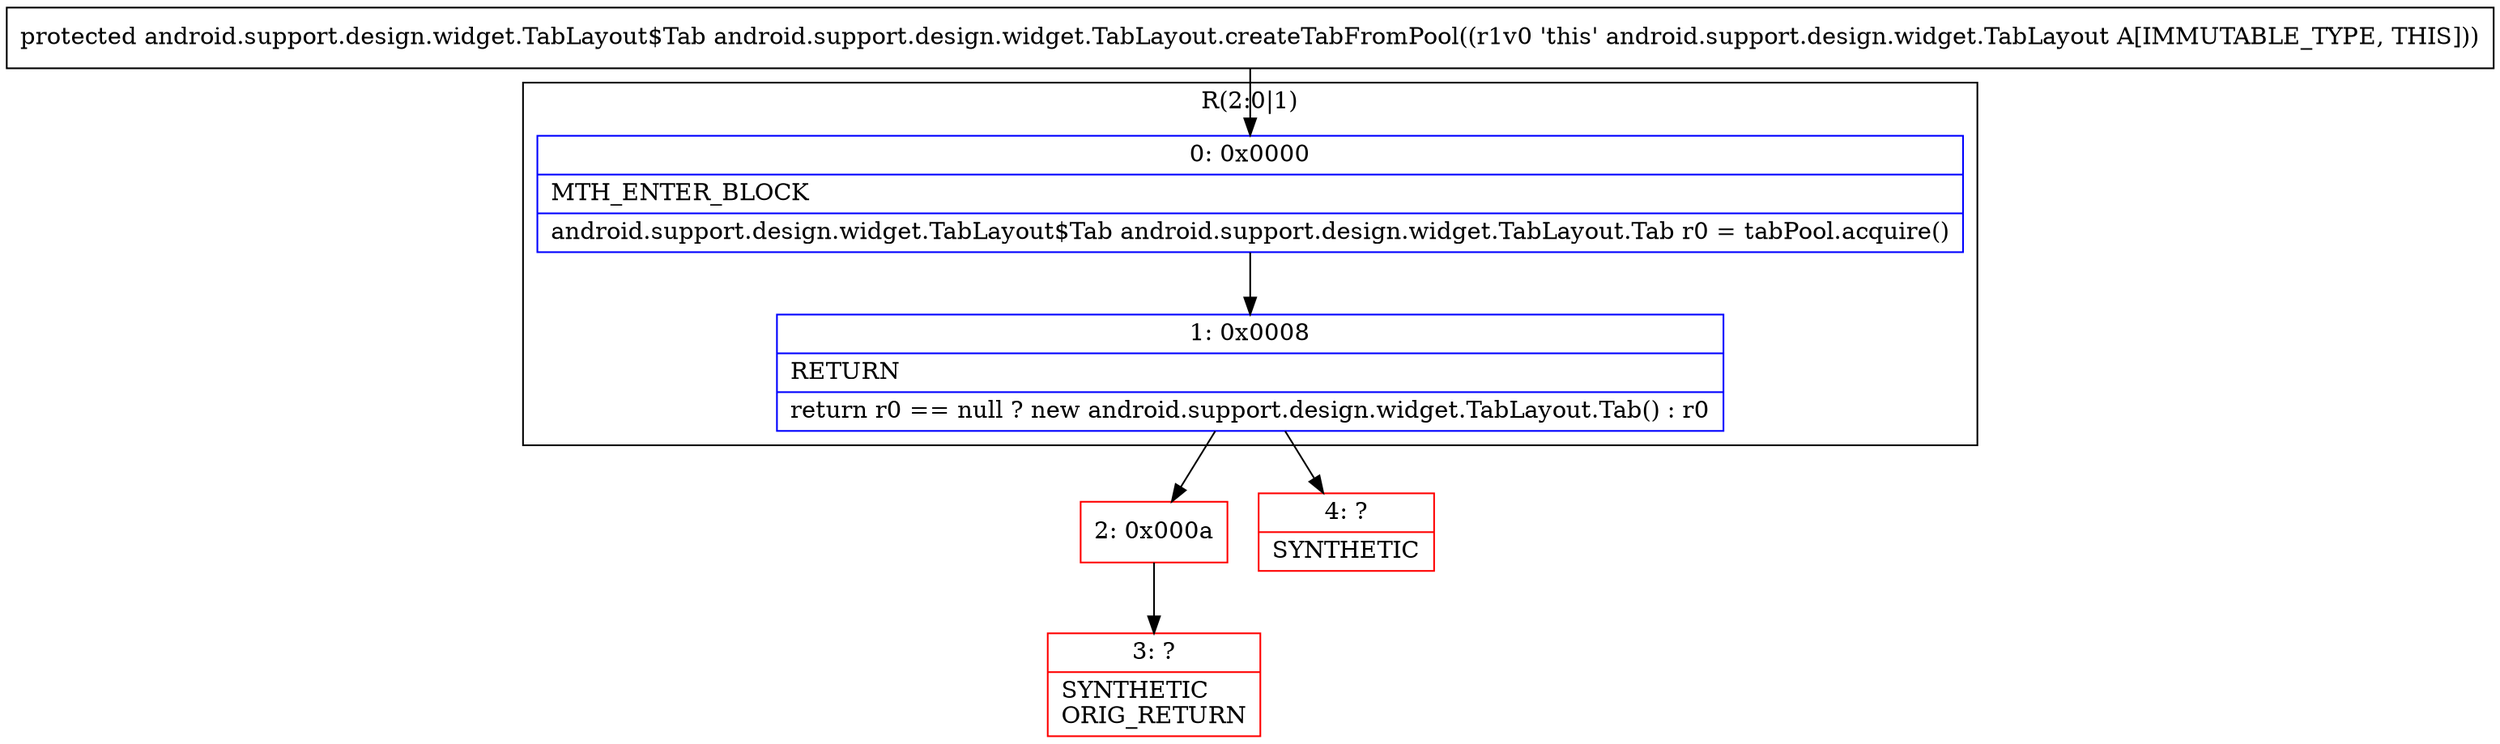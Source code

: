 digraph "CFG forandroid.support.design.widget.TabLayout.createTabFromPool()Landroid\/support\/design\/widget\/TabLayout$Tab;" {
subgraph cluster_Region_1073886610 {
label = "R(2:0|1)";
node [shape=record,color=blue];
Node_0 [shape=record,label="{0\:\ 0x0000|MTH_ENTER_BLOCK\l|android.support.design.widget.TabLayout$Tab android.support.design.widget.TabLayout.Tab r0 = tabPool.acquire()\l}"];
Node_1 [shape=record,label="{1\:\ 0x0008|RETURN\l|return r0 == null ? new android.support.design.widget.TabLayout.Tab() : r0\l}"];
}
Node_2 [shape=record,color=red,label="{2\:\ 0x000a}"];
Node_3 [shape=record,color=red,label="{3\:\ ?|SYNTHETIC\lORIG_RETURN\l}"];
Node_4 [shape=record,color=red,label="{4\:\ ?|SYNTHETIC\l}"];
MethodNode[shape=record,label="{protected android.support.design.widget.TabLayout$Tab android.support.design.widget.TabLayout.createTabFromPool((r1v0 'this' android.support.design.widget.TabLayout A[IMMUTABLE_TYPE, THIS])) }"];
MethodNode -> Node_0;
Node_0 -> Node_1;
Node_1 -> Node_2;
Node_1 -> Node_4;
Node_2 -> Node_3;
}


